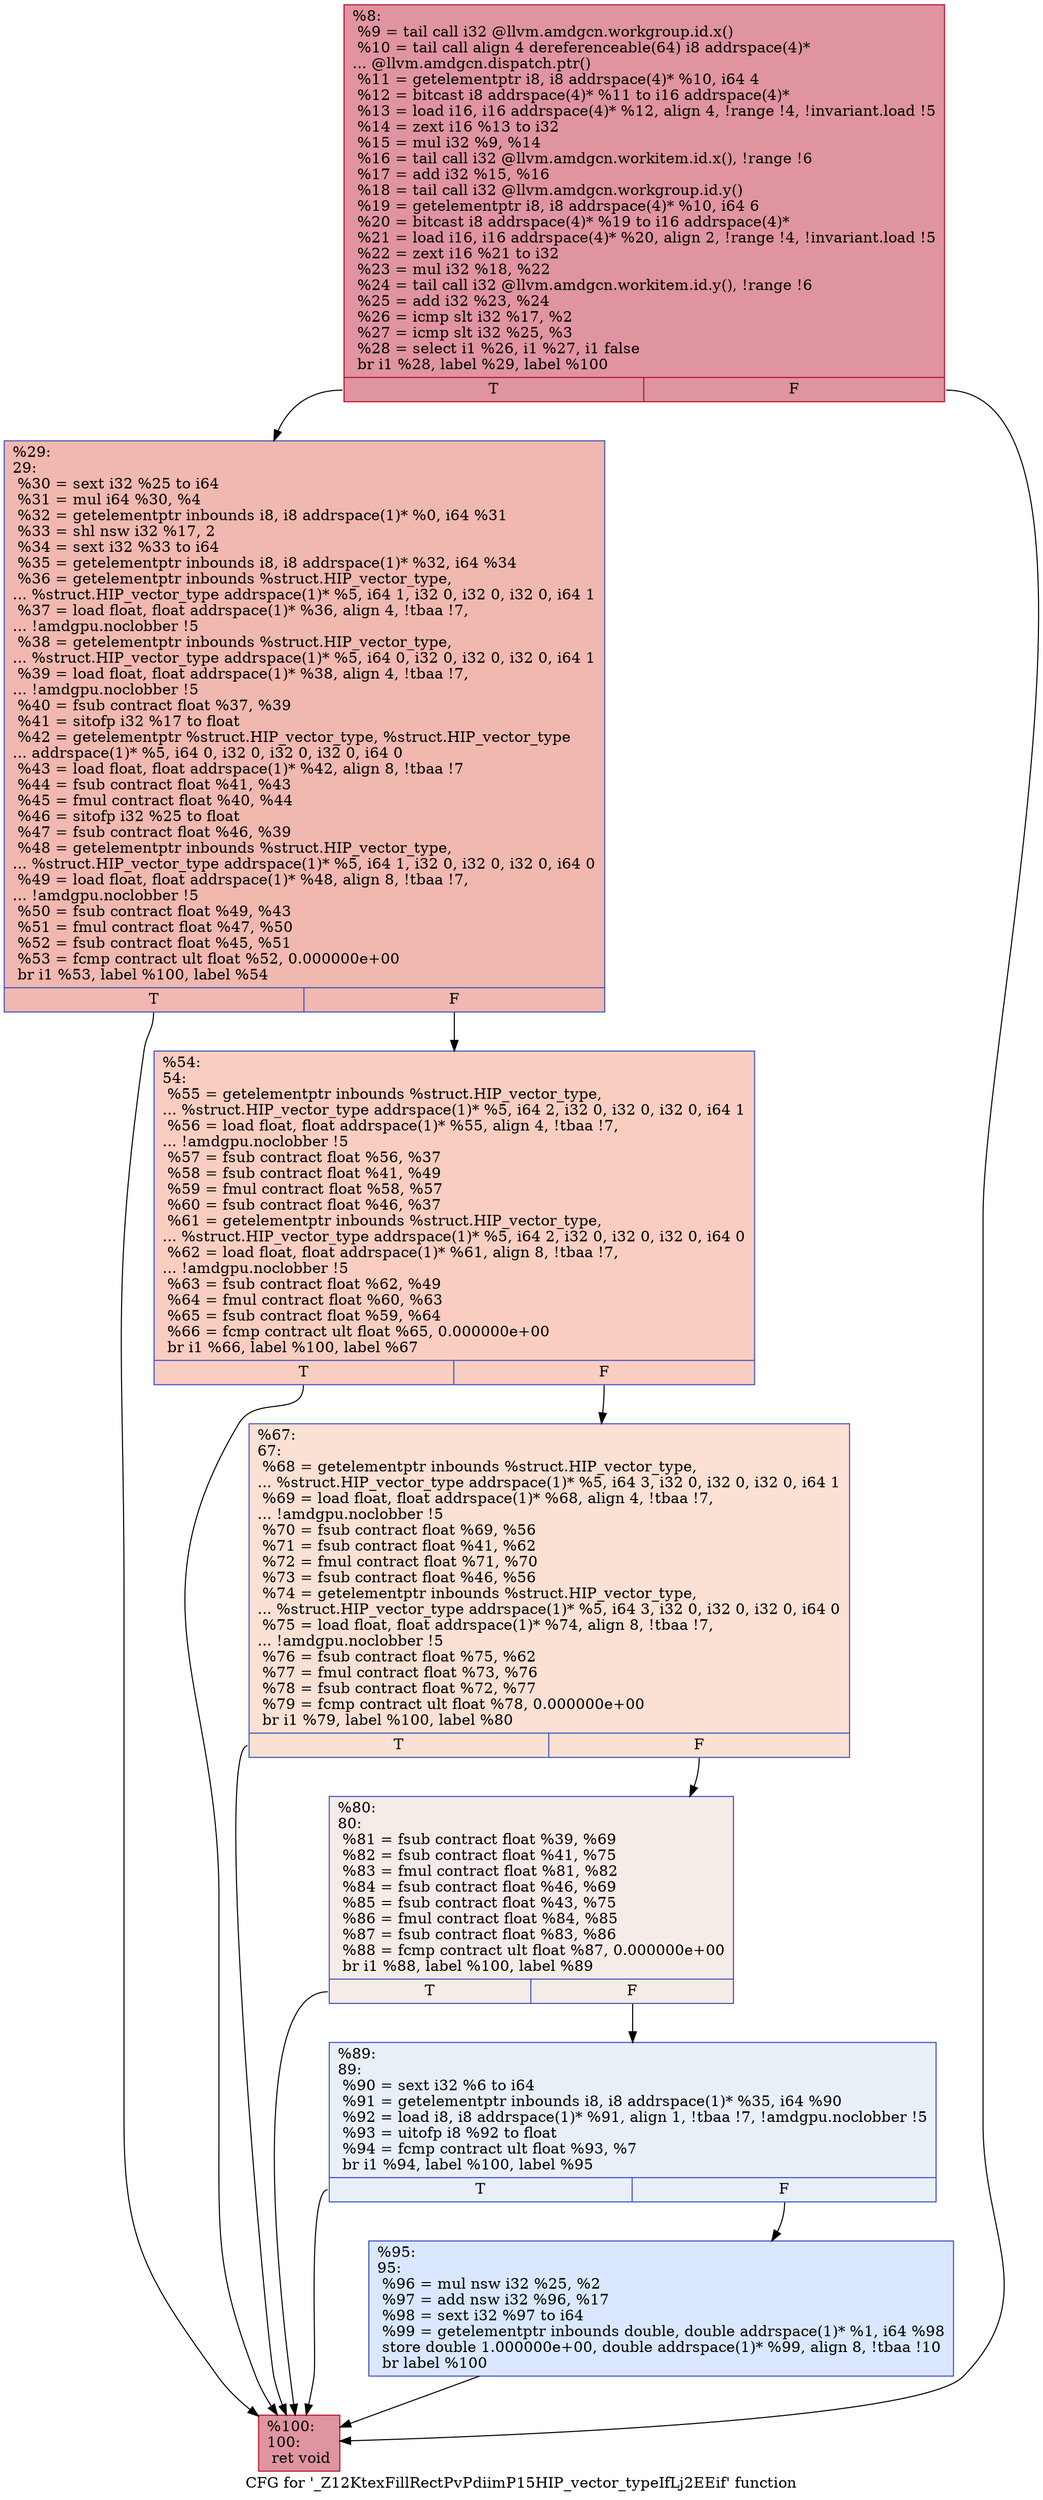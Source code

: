 digraph "CFG for '_Z12KtexFillRectPvPdiimP15HIP_vector_typeIfLj2EEif' function" {
	label="CFG for '_Z12KtexFillRectPvPdiimP15HIP_vector_typeIfLj2EEif' function";

	Node0x4753d00 [shape=record,color="#b70d28ff", style=filled, fillcolor="#b70d2870",label="{%8:\l  %9 = tail call i32 @llvm.amdgcn.workgroup.id.x()\l  %10 = tail call align 4 dereferenceable(64) i8 addrspace(4)*\l... @llvm.amdgcn.dispatch.ptr()\l  %11 = getelementptr i8, i8 addrspace(4)* %10, i64 4\l  %12 = bitcast i8 addrspace(4)* %11 to i16 addrspace(4)*\l  %13 = load i16, i16 addrspace(4)* %12, align 4, !range !4, !invariant.load !5\l  %14 = zext i16 %13 to i32\l  %15 = mul i32 %9, %14\l  %16 = tail call i32 @llvm.amdgcn.workitem.id.x(), !range !6\l  %17 = add i32 %15, %16\l  %18 = tail call i32 @llvm.amdgcn.workgroup.id.y()\l  %19 = getelementptr i8, i8 addrspace(4)* %10, i64 6\l  %20 = bitcast i8 addrspace(4)* %19 to i16 addrspace(4)*\l  %21 = load i16, i16 addrspace(4)* %20, align 2, !range !4, !invariant.load !5\l  %22 = zext i16 %21 to i32\l  %23 = mul i32 %18, %22\l  %24 = tail call i32 @llvm.amdgcn.workitem.id.y(), !range !6\l  %25 = add i32 %23, %24\l  %26 = icmp slt i32 %17, %2\l  %27 = icmp slt i32 %25, %3\l  %28 = select i1 %26, i1 %27, i1 false\l  br i1 %28, label %29, label %100\l|{<s0>T|<s1>F}}"];
	Node0x4753d00:s0 -> Node0x4757700;
	Node0x4753d00:s1 -> Node0x4757790;
	Node0x4757700 [shape=record,color="#3d50c3ff", style=filled, fillcolor="#dc5d4a70",label="{%29:\l29:                                               \l  %30 = sext i32 %25 to i64\l  %31 = mul i64 %30, %4\l  %32 = getelementptr inbounds i8, i8 addrspace(1)* %0, i64 %31\l  %33 = shl nsw i32 %17, 2\l  %34 = sext i32 %33 to i64\l  %35 = getelementptr inbounds i8, i8 addrspace(1)* %32, i64 %34\l  %36 = getelementptr inbounds %struct.HIP_vector_type,\l... %struct.HIP_vector_type addrspace(1)* %5, i64 1, i32 0, i32 0, i32 0, i64 1\l  %37 = load float, float addrspace(1)* %36, align 4, !tbaa !7,\l... !amdgpu.noclobber !5\l  %38 = getelementptr inbounds %struct.HIP_vector_type,\l... %struct.HIP_vector_type addrspace(1)* %5, i64 0, i32 0, i32 0, i32 0, i64 1\l  %39 = load float, float addrspace(1)* %38, align 4, !tbaa !7,\l... !amdgpu.noclobber !5\l  %40 = fsub contract float %37, %39\l  %41 = sitofp i32 %17 to float\l  %42 = getelementptr %struct.HIP_vector_type, %struct.HIP_vector_type\l... addrspace(1)* %5, i64 0, i32 0, i32 0, i32 0, i64 0\l  %43 = load float, float addrspace(1)* %42, align 8, !tbaa !7\l  %44 = fsub contract float %41, %43\l  %45 = fmul contract float %40, %44\l  %46 = sitofp i32 %25 to float\l  %47 = fsub contract float %46, %39\l  %48 = getelementptr inbounds %struct.HIP_vector_type,\l... %struct.HIP_vector_type addrspace(1)* %5, i64 1, i32 0, i32 0, i32 0, i64 0\l  %49 = load float, float addrspace(1)* %48, align 8, !tbaa !7,\l... !amdgpu.noclobber !5\l  %50 = fsub contract float %49, %43\l  %51 = fmul contract float %47, %50\l  %52 = fsub contract float %45, %51\l  %53 = fcmp contract ult float %52, 0.000000e+00\l  br i1 %53, label %100, label %54\l|{<s0>T|<s1>F}}"];
	Node0x4757700:s0 -> Node0x4757790;
	Node0x4757700:s1 -> Node0x4759c20;
	Node0x4759c20 [shape=record,color="#3d50c3ff", style=filled, fillcolor="#f2907270",label="{%54:\l54:                                               \l  %55 = getelementptr inbounds %struct.HIP_vector_type,\l... %struct.HIP_vector_type addrspace(1)* %5, i64 2, i32 0, i32 0, i32 0, i64 1\l  %56 = load float, float addrspace(1)* %55, align 4, !tbaa !7,\l... !amdgpu.noclobber !5\l  %57 = fsub contract float %56, %37\l  %58 = fsub contract float %41, %49\l  %59 = fmul contract float %58, %57\l  %60 = fsub contract float %46, %37\l  %61 = getelementptr inbounds %struct.HIP_vector_type,\l... %struct.HIP_vector_type addrspace(1)* %5, i64 2, i32 0, i32 0, i32 0, i64 0\l  %62 = load float, float addrspace(1)* %61, align 8, !tbaa !7,\l... !amdgpu.noclobber !5\l  %63 = fsub contract float %62, %49\l  %64 = fmul contract float %60, %63\l  %65 = fsub contract float %59, %64\l  %66 = fcmp contract ult float %65, 0.000000e+00\l  br i1 %66, label %100, label %67\l|{<s0>T|<s1>F}}"];
	Node0x4759c20:s0 -> Node0x4757790;
	Node0x4759c20:s1 -> Node0x4757b90;
	Node0x4757b90 [shape=record,color="#3d50c3ff", style=filled, fillcolor="#f7b99e70",label="{%67:\l67:                                               \l  %68 = getelementptr inbounds %struct.HIP_vector_type,\l... %struct.HIP_vector_type addrspace(1)* %5, i64 3, i32 0, i32 0, i32 0, i64 1\l  %69 = load float, float addrspace(1)* %68, align 4, !tbaa !7,\l... !amdgpu.noclobber !5\l  %70 = fsub contract float %69, %56\l  %71 = fsub contract float %41, %62\l  %72 = fmul contract float %71, %70\l  %73 = fsub contract float %46, %56\l  %74 = getelementptr inbounds %struct.HIP_vector_type,\l... %struct.HIP_vector_type addrspace(1)* %5, i64 3, i32 0, i32 0, i32 0, i64 0\l  %75 = load float, float addrspace(1)* %74, align 8, !tbaa !7,\l... !amdgpu.noclobber !5\l  %76 = fsub contract float %75, %62\l  %77 = fmul contract float %73, %76\l  %78 = fsub contract float %72, %77\l  %79 = fcmp contract ult float %78, 0.000000e+00\l  br i1 %79, label %100, label %80\l|{<s0>T|<s1>F}}"];
	Node0x4757b90:s0 -> Node0x4757790;
	Node0x4757b90:s1 -> Node0x475b0f0;
	Node0x475b0f0 [shape=record,color="#3d50c3ff", style=filled, fillcolor="#ead5c970",label="{%80:\l80:                                               \l  %81 = fsub contract float %39, %69\l  %82 = fsub contract float %41, %75\l  %83 = fmul contract float %81, %82\l  %84 = fsub contract float %46, %69\l  %85 = fsub contract float %43, %75\l  %86 = fmul contract float %84, %85\l  %87 = fsub contract float %83, %86\l  %88 = fcmp contract ult float %87, 0.000000e+00\l  br i1 %88, label %100, label %89\l|{<s0>T|<s1>F}}"];
	Node0x475b0f0:s0 -> Node0x4757790;
	Node0x475b0f0:s1 -> Node0x475b6b0;
	Node0x475b6b0 [shape=record,color="#3d50c3ff", style=filled, fillcolor="#cedaeb70",label="{%89:\l89:                                               \l  %90 = sext i32 %6 to i64\l  %91 = getelementptr inbounds i8, i8 addrspace(1)* %35, i64 %90\l  %92 = load i8, i8 addrspace(1)* %91, align 1, !tbaa !7, !amdgpu.noclobber !5\l  %93 = uitofp i8 %92 to float\l  %94 = fcmp contract ult float %93, %7\l  br i1 %94, label %100, label %95\l|{<s0>T|<s1>F}}"];
	Node0x475b6b0:s0 -> Node0x4757790;
	Node0x475b6b0:s1 -> Node0x475ba30;
	Node0x475ba30 [shape=record,color="#3d50c3ff", style=filled, fillcolor="#abc8fd70",label="{%95:\l95:                                               \l  %96 = mul nsw i32 %25, %2\l  %97 = add nsw i32 %96, %17\l  %98 = sext i32 %97 to i64\l  %99 = getelementptr inbounds double, double addrspace(1)* %1, i64 %98\l  store double 1.000000e+00, double addrspace(1)* %99, align 8, !tbaa !10\l  br label %100\l}"];
	Node0x475ba30 -> Node0x4757790;
	Node0x4757790 [shape=record,color="#b70d28ff", style=filled, fillcolor="#b70d2870",label="{%100:\l100:                                              \l  ret void\l}"];
}
